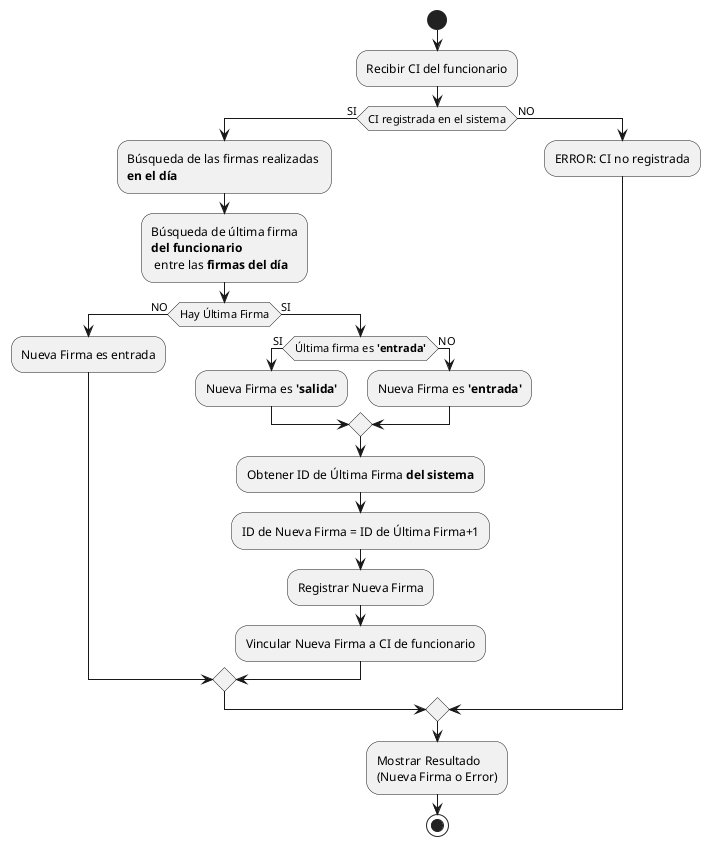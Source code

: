 @startuml Ejecución
    start
        :Recibir CI del funcionario;
        
        if (CI registrada en el sistema) then (SI)
            :Búsqueda de las firmas realizadas \n**en el día**;
            :Búsqueda de última firma\n**del funcionario**\n entre las **firmas del día**;
            if (Hay Última Firma) then (NO)
                :Nueva Firma es entrada;
            else (SI)
                if (Última firma es **'entrada'**) then (SI)
                    :Nueva Firma es **'salida'**;
                else (NO)
                    :Nueva Firma es **'entrada'**;
                endif
                :Obtener ID de Última Firma **del sistema**;
                :ID de Nueva Firma = ID de Última Firma+1;
                :Registrar Nueva Firma;
                :Vincular Nueva Firma a CI de funcionario;
            endif
        else (NO)
            :ERROR: CI no registrada;
        endif
        :Mostrar Resultado\n(Nueva Firma o Error);
    stop

@enduml